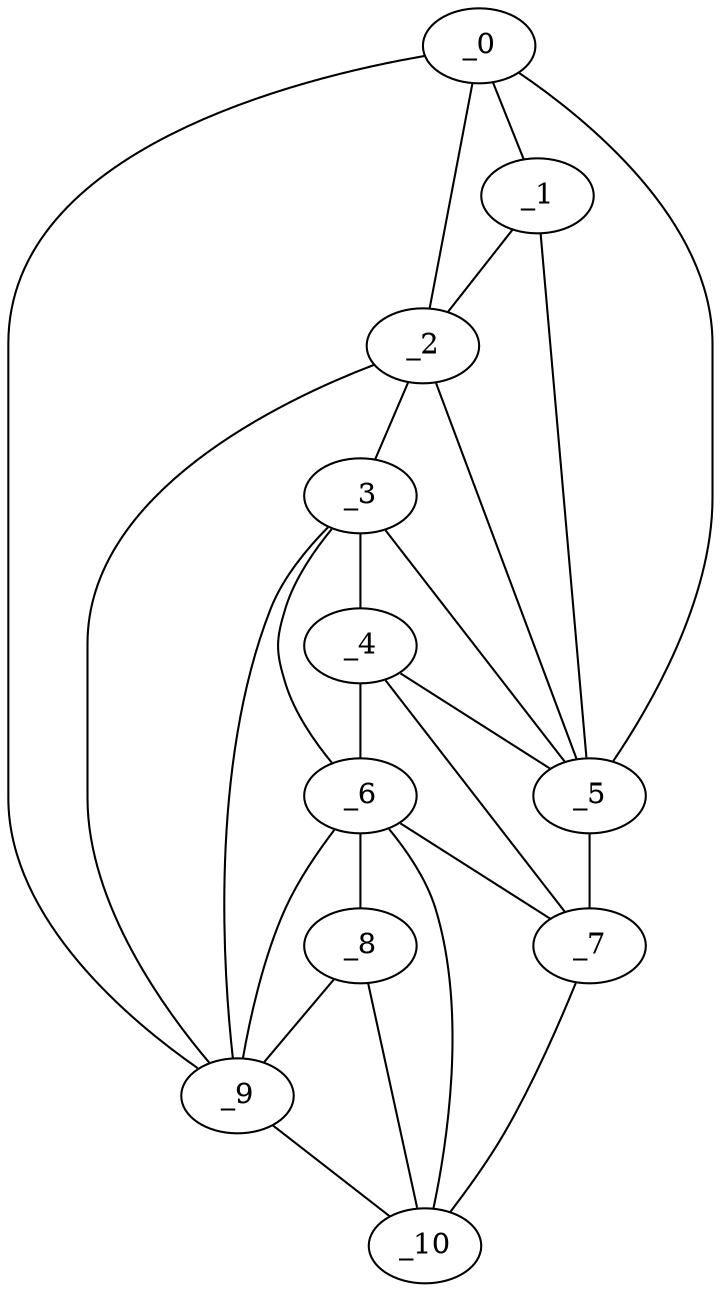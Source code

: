 graph "obj73__285.gxl" {
	_0	 [x=7,
		y=76];
	_1	 [x=58,
		y=85];
	_0 -- _1	 [valence=2];
	_2	 [x=64,
		y=80];
	_0 -- _2	 [valence=1];
	_5	 [x=102,
		y=94];
	_0 -- _5	 [valence=1];
	_9	 [x=118,
		y=69];
	_0 -- _9	 [valence=1];
	_1 -- _2	 [valence=2];
	_1 -- _5	 [valence=1];
	_3	 [x=96,
		y=84];
	_2 -- _3	 [valence=2];
	_2 -- _5	 [valence=2];
	_2 -- _9	 [valence=2];
	_4	 [x=102,
		y=86];
	_3 -- _4	 [valence=1];
	_3 -- _5	 [valence=1];
	_6	 [x=111,
		y=79];
	_3 -- _6	 [valence=2];
	_3 -- _9	 [valence=1];
	_4 -- _5	 [valence=2];
	_4 -- _6	 [valence=2];
	_7	 [x=111,
		y=91];
	_4 -- _7	 [valence=1];
	_5 -- _7	 [valence=1];
	_6 -- _7	 [valence=2];
	_8	 [x=116,
		y=75];
	_6 -- _8	 [valence=2];
	_6 -- _9	 [valence=1];
	_10	 [x=120,
		y=85];
	_6 -- _10	 [valence=1];
	_7 -- _10	 [valence=1];
	_8 -- _9	 [valence=1];
	_8 -- _10	 [valence=2];
	_9 -- _10	 [valence=1];
}
